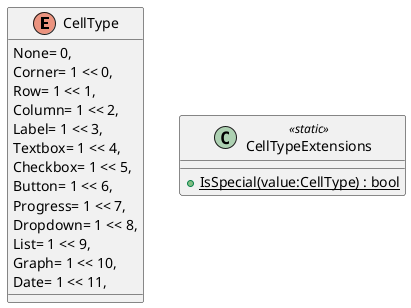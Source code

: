@startuml
enum CellType {
    None= 0,
    Corner= 1 << 0,
    Row= 1 << 1,
    Column= 1 << 2,
    Label= 1 << 3,
    Textbox= 1 << 4,
    Checkbox= 1 << 5,
    Button= 1 << 6,
    Progress= 1 << 7,
    Dropdown= 1 << 8,
    List= 1 << 9,
    Graph= 1 << 10,
    Date= 1 << 11,
}
class CellTypeExtensions <<static>> {
    + {static} IsSpecial(value:CellType) : bool
}
@enduml
